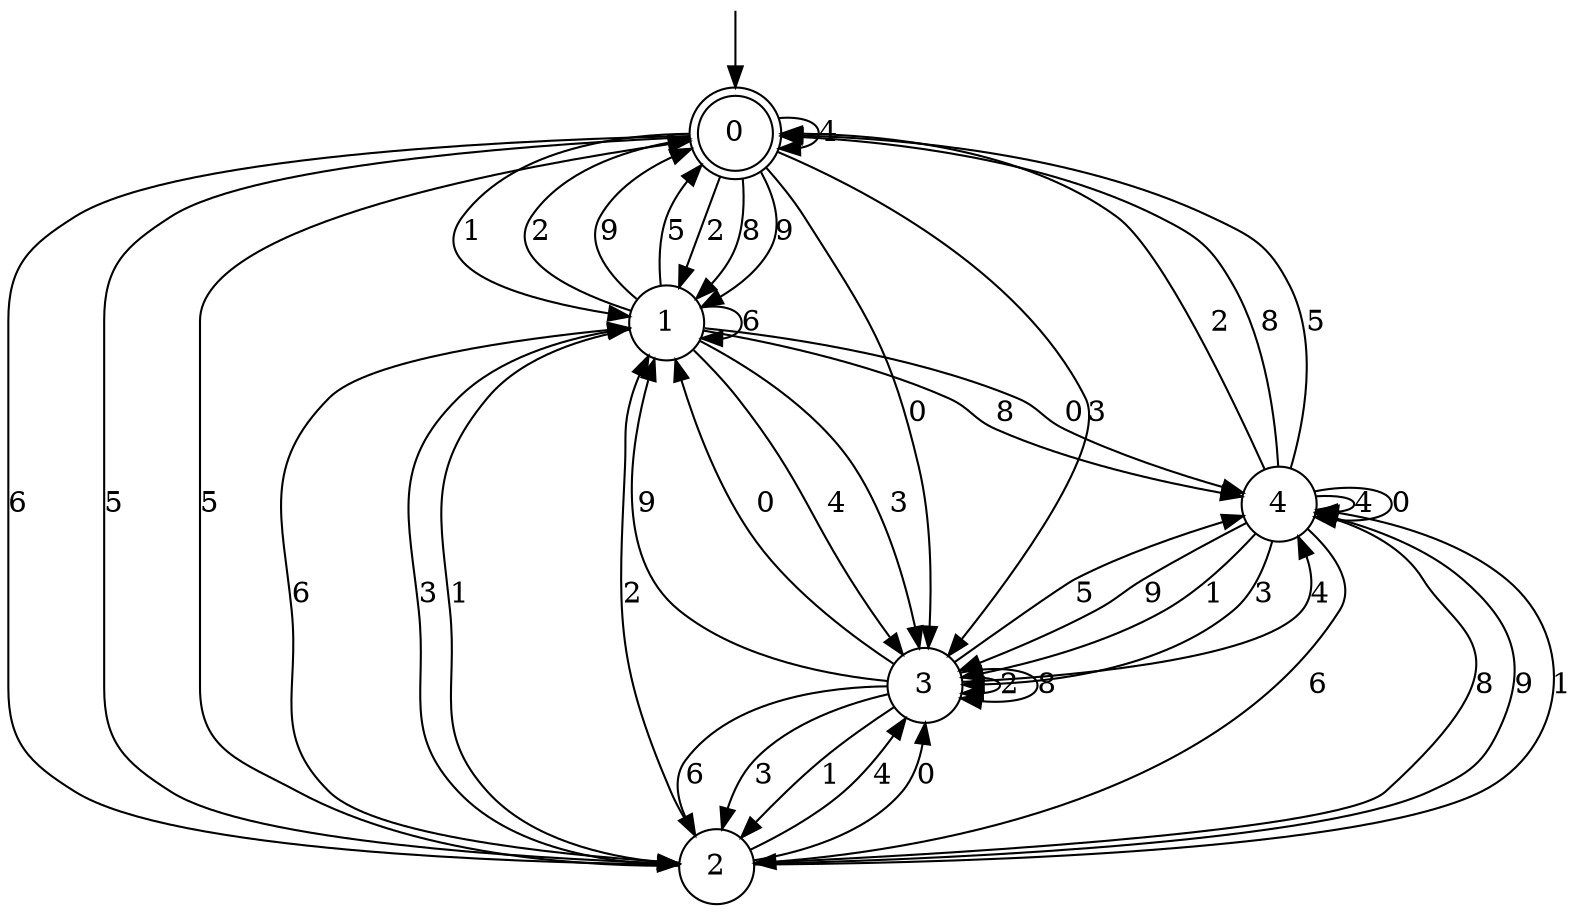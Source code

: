 digraph g {

	s0 [shape="doublecircle" label="0"];
	s1 [shape="circle" label="1"];
	s2 [shape="circle" label="2"];
	s3 [shape="circle" label="3"];
	s4 [shape="circle" label="4"];
	s0 -> s1 [label="2"];
	s0 -> s1 [label="8"];
	s0 -> s1 [label="9"];
	s0 -> s0 [label="4"];
	s0 -> s2 [label="6"];
	s0 -> s3 [label="0"];
	s0 -> s3 [label="3"];
	s0 -> s1 [label="1"];
	s0 -> s2 [label="5"];
	s1 -> s0 [label="2"];
	s1 -> s4 [label="8"];
	s1 -> s0 [label="9"];
	s1 -> s3 [label="4"];
	s1 -> s1 [label="6"];
	s1 -> s4 [label="0"];
	s1 -> s3 [label="3"];
	s1 -> s2 [label="1"];
	s1 -> s0 [label="5"];
	s2 -> s1 [label="2"];
	s2 -> s4 [label="8"];
	s2 -> s4 [label="9"];
	s2 -> s3 [label="4"];
	s2 -> s1 [label="6"];
	s2 -> s3 [label="0"];
	s2 -> s1 [label="3"];
	s2 -> s4 [label="1"];
	s2 -> s0 [label="5"];
	s3 -> s3 [label="2"];
	s3 -> s3 [label="8"];
	s3 -> s1 [label="9"];
	s3 -> s4 [label="4"];
	s3 -> s2 [label="6"];
	s3 -> s1 [label="0"];
	s3 -> s2 [label="3"];
	s3 -> s2 [label="1"];
	s3 -> s4 [label="5"];
	s4 -> s0 [label="2"];
	s4 -> s0 [label="8"];
	s4 -> s3 [label="9"];
	s4 -> s4 [label="4"];
	s4 -> s2 [label="6"];
	s4 -> s4 [label="0"];
	s4 -> s3 [label="3"];
	s4 -> s3 [label="1"];
	s4 -> s0 [label="5"];

__start0 [label="" shape="none" width="0" height="0"];
__start0 -> s0;

}
